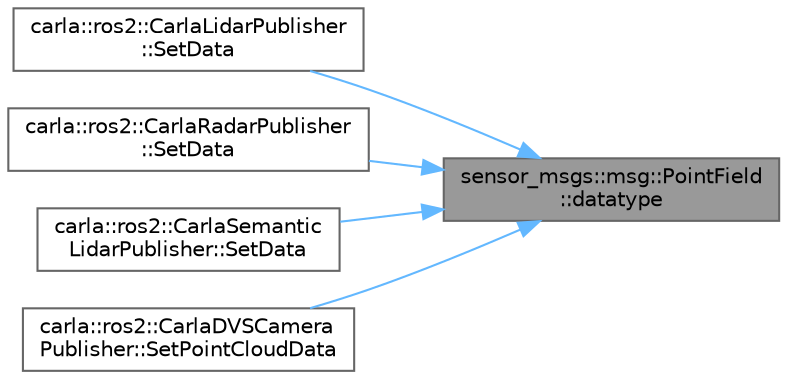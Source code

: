 digraph "sensor_msgs::msg::PointField::datatype"
{
 // INTERACTIVE_SVG=YES
 // LATEX_PDF_SIZE
  bgcolor="transparent";
  edge [fontname=Helvetica,fontsize=10,labelfontname=Helvetica,labelfontsize=10];
  node [fontname=Helvetica,fontsize=10,shape=box,height=0.2,width=0.4];
  rankdir="RL";
  Node1 [id="Node000001",label="sensor_msgs::msg::PointField\l::datatype",height=0.2,width=0.4,color="gray40", fillcolor="grey60", style="filled", fontcolor="black",tooltip="This function sets a value in member datatype"];
  Node1 -> Node2 [id="edge1_Node000001_Node000002",dir="back",color="steelblue1",style="solid",tooltip=" "];
  Node2 [id="Node000002",label="carla::ros2::CarlaLidarPublisher\l::SetData",height=0.2,width=0.4,color="grey40", fillcolor="white", style="filled",URL="$d9/dae/classcarla_1_1ros2_1_1CarlaLidarPublisher.html#a9a0fc8878d018e49596a99010c721bf6",tooltip=" "];
  Node1 -> Node3 [id="edge2_Node000001_Node000003",dir="back",color="steelblue1",style="solid",tooltip=" "];
  Node3 [id="Node000003",label="carla::ros2::CarlaRadarPublisher\l::SetData",height=0.2,width=0.4,color="grey40", fillcolor="white", style="filled",URL="$d6/db4/classcarla_1_1ros2_1_1CarlaRadarPublisher.html#aefe48518957ec184d72371aadeba8487",tooltip=" "];
  Node1 -> Node4 [id="edge3_Node000001_Node000004",dir="back",color="steelblue1",style="solid",tooltip=" "];
  Node4 [id="Node000004",label="carla::ros2::CarlaSemantic\lLidarPublisher::SetData",height=0.2,width=0.4,color="grey40", fillcolor="white", style="filled",URL="$db/de8/classcarla_1_1ros2_1_1CarlaSemanticLidarPublisher.html#a0e6c9a9946aff85b0642730972a89474",tooltip=" "];
  Node1 -> Node5 [id="edge4_Node000001_Node000005",dir="back",color="steelblue1",style="solid",tooltip=" "];
  Node5 [id="Node000005",label="carla::ros2::CarlaDVSCamera\lPublisher::SetPointCloudData",height=0.2,width=0.4,color="grey40", fillcolor="white", style="filled",URL="$dd/d7a/classcarla_1_1ros2_1_1CarlaDVSCameraPublisher.html#a06bdf027f8bc1a984e2369fdb9d66e96",tooltip=" "];
}
